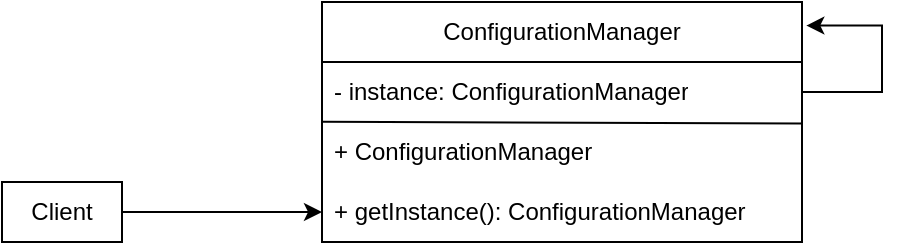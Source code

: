 <mxfile version="24.2.5" type="github">
  <diagram name="Page-1" id="4JWCHRUsRrED4QPd5rLw">
    <mxGraphModel dx="683" dy="363" grid="1" gridSize="10" guides="1" tooltips="1" connect="1" arrows="1" fold="1" page="1" pageScale="1" pageWidth="850" pageHeight="1100" math="0" shadow="0">
      <root>
        <mxCell id="0" />
        <mxCell id="1" parent="0" />
        <mxCell id="yw3hiltrp7tI4SS7x07T-3" value="ConfigurationManager" style="swimlane;fontStyle=0;childLayout=stackLayout;horizontal=1;startSize=30;horizontalStack=0;resizeParent=1;resizeParentMax=0;resizeLast=0;collapsible=1;marginBottom=0;whiteSpace=wrap;html=1;" vertex="1" parent="1">
          <mxGeometry x="320" y="120" width="240" height="120" as="geometry">
            <mxRectangle x="320" y="120" width="160" height="30" as="alternateBounds" />
          </mxGeometry>
        </mxCell>
        <mxCell id="yw3hiltrp7tI4SS7x07T-8" style="edgeStyle=orthogonalEdgeStyle;rounded=0;orthogonalLoop=1;jettySize=auto;html=1;exitX=1;exitY=0.5;exitDx=0;exitDy=0;entryX=1.009;entryY=0.098;entryDx=0;entryDy=0;entryPerimeter=0;" edge="1" parent="yw3hiltrp7tI4SS7x07T-3" source="yw3hiltrp7tI4SS7x07T-4" target="yw3hiltrp7tI4SS7x07T-3">
          <mxGeometry relative="1" as="geometry">
            <mxPoint x="280" y="10.0" as="targetPoint" />
            <Array as="points">
              <mxPoint x="280" y="45" />
              <mxPoint x="280" y="12" />
            </Array>
          </mxGeometry>
        </mxCell>
        <mxCell id="yw3hiltrp7tI4SS7x07T-4" value="- instance: ConfigurationManager" style="text;strokeColor=none;fillColor=none;align=left;verticalAlign=middle;spacingLeft=4;spacingRight=4;overflow=hidden;points=[[0,0.5],[1,0.5]];portConstraint=eastwest;rotatable=0;whiteSpace=wrap;html=1;" vertex="1" parent="yw3hiltrp7tI4SS7x07T-3">
          <mxGeometry y="30" width="240" height="30" as="geometry" />
        </mxCell>
        <mxCell id="yw3hiltrp7tI4SS7x07T-5" value="+ ConfigurationManager" style="text;strokeColor=none;fillColor=none;align=left;verticalAlign=middle;spacingLeft=4;spacingRight=4;overflow=hidden;points=[[0,0.5],[1,0.5]];portConstraint=eastwest;rotatable=0;whiteSpace=wrap;html=1;" vertex="1" parent="yw3hiltrp7tI4SS7x07T-3">
          <mxGeometry y="60" width="240" height="30" as="geometry" />
        </mxCell>
        <mxCell id="yw3hiltrp7tI4SS7x07T-6" value="+ getInstance(): ConfigurationManager" style="text;strokeColor=none;fillColor=none;align=left;verticalAlign=middle;spacingLeft=4;spacingRight=4;overflow=hidden;points=[[0,0.5],[1,0.5]];portConstraint=eastwest;rotatable=0;whiteSpace=wrap;html=1;" vertex="1" parent="yw3hiltrp7tI4SS7x07T-3">
          <mxGeometry y="90" width="240" height="30" as="geometry" />
        </mxCell>
        <mxCell id="yw3hiltrp7tI4SS7x07T-7" value="" style="endArrow=none;html=1;rounded=0;exitX=0.001;exitY=-0.005;exitDx=0;exitDy=0;exitPerimeter=0;entryX=1.001;entryY=1.027;entryDx=0;entryDy=0;entryPerimeter=0;" edge="1" parent="yw3hiltrp7tI4SS7x07T-3" source="yw3hiltrp7tI4SS7x07T-5" target="yw3hiltrp7tI4SS7x07T-4">
          <mxGeometry width="50" height="50" relative="1" as="geometry">
            <mxPoint x="60" y="110" as="sourcePoint" />
            <mxPoint x="110" y="60" as="targetPoint" />
          </mxGeometry>
        </mxCell>
        <mxCell id="yw3hiltrp7tI4SS7x07T-10" style="edgeStyle=orthogonalEdgeStyle;rounded=0;orthogonalLoop=1;jettySize=auto;html=1;" edge="1" parent="1" source="yw3hiltrp7tI4SS7x07T-9" target="yw3hiltrp7tI4SS7x07T-6">
          <mxGeometry relative="1" as="geometry" />
        </mxCell>
        <mxCell id="yw3hiltrp7tI4SS7x07T-9" value="Client" style="text;html=1;align=center;verticalAlign=middle;whiteSpace=wrap;rounded=0;strokeColor=default;" vertex="1" parent="1">
          <mxGeometry x="160" y="210" width="60" height="30" as="geometry" />
        </mxCell>
      </root>
    </mxGraphModel>
  </diagram>
</mxfile>

